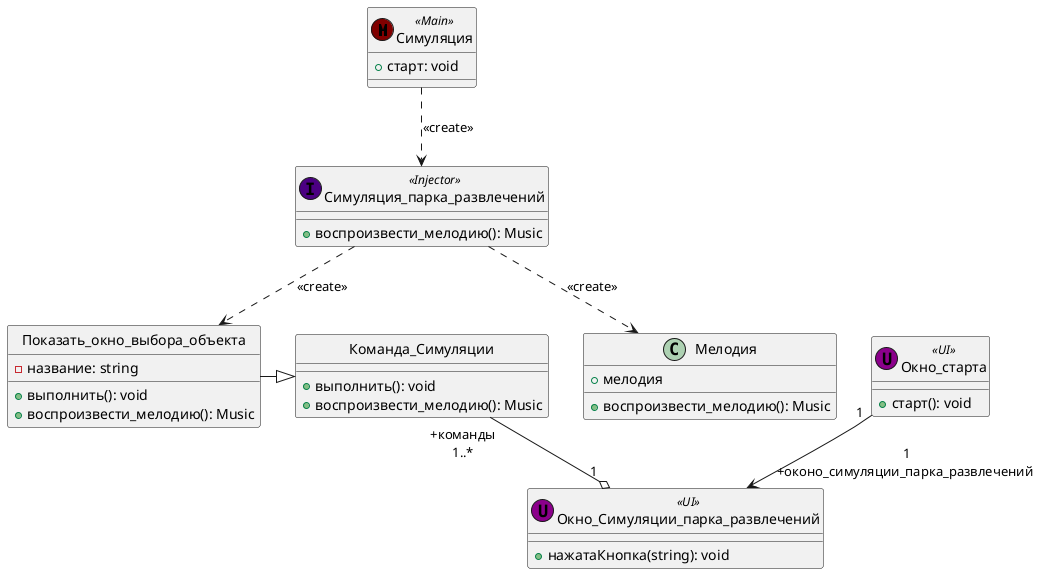 @startuml
Симуляция ..> Симуляция_парка_развлечений: <<create>>
Симуляция_парка_развлечений ..> Мелодия: <<create>>

class Симуляция_парка_развлечений << (I,Indigo) Injector >> {
+ воспроизвести_мелодию(): Music
}

class Показать_окно_выбора_объекта {
    - название: string
    + выполнить(): void
    + воспроизвести_мелодию(): Music
}

class Симуляция << (M,Maroon) Main >> {
+ старт: void
}

class Окно_старта << (U,DarkMagenta) UI>> {
    + старт(): void
}

class Команда_Симуляции {
    + выполнить(): void
    + воспроизвести_мелодию(): Music
}

class Окно_Симуляции_парка_развлечений << (U,DarkMagenta) UI>> {
    + нажатаКнопка(string): void
}

class Мелодия {
    + воспроизвести_мелодию(): Music
    + мелодия
}

hide Показать_окно_выбора_объекта circle
hide Команда_Симуляции circle

Симуляция_парка_развлечений ..> Показать_окно_выбора_объекта: <<create>>
Показать_окно_выбора_объекта -right-|> Команда_Симуляции
Команда_Симуляции " +команды\n 1..*" --o "1" Окно_Симуляции_парка_развлечений
Окно_старта "1" -->" 1\n+оконо_симуляции_парка_развлечений" Окно_Симуляции_парка_развлечений
@enduml